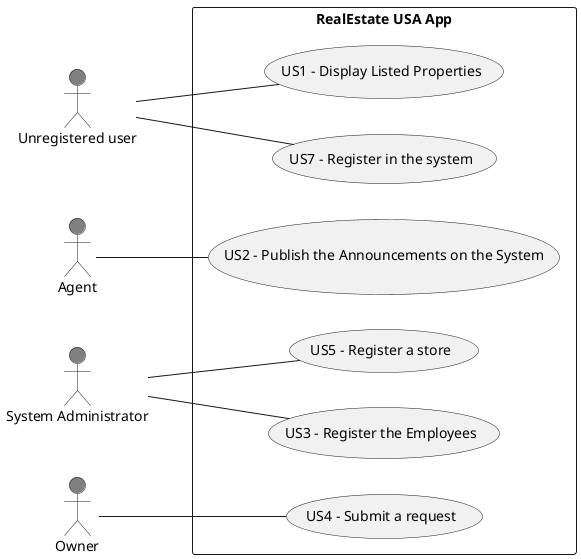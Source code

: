 @startuml
left to right direction

actor "Unregistered user" as unUser #grey
actor "Agent" as Agent #grey
actor "System Administrator" as Admin #grey
actor "Owner" as Owner #grey

rectangle "RealEstate USA App"{
 usecase "US1 - Display Listed Properties" as UC1
 usecase "US7 - Register in the system" as UC7
 usecase "US2 - Publish the Announcements on the System" as UC2
 usecase "US4 - Submit a request" as UC4
 usecase "US5 - Register a store" as UC5
 usecase "US3 - Register the Employees" as UC3
 }
 unUser -- UC1
 Agent -- UC2
 Admin -- UC5
 Admin -- UC3
 Owner -- UC4
 unUser -- UC7
@enduml